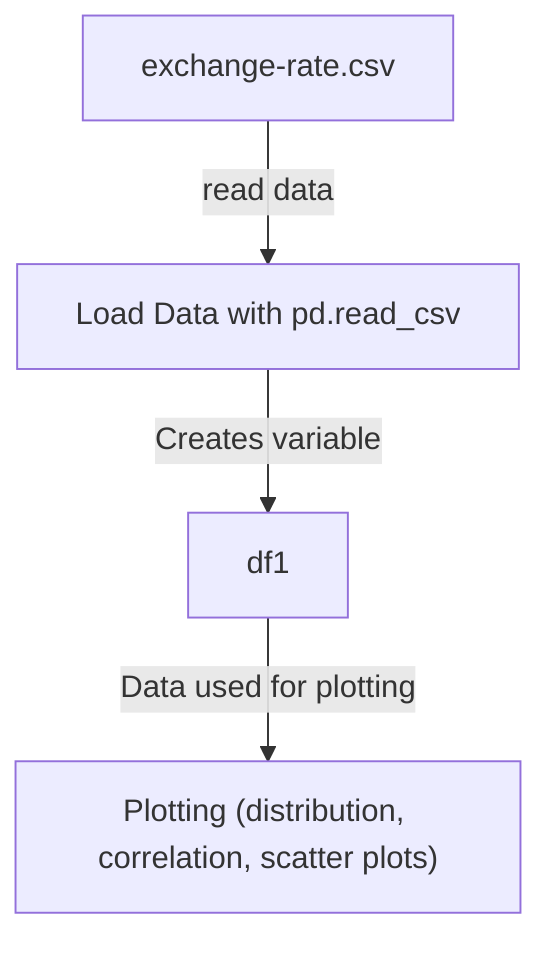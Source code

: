 flowchart TD
    %% Node for Data Source
    A["exchange-rate.csv"] --> |"read data"| B

    %% Node for Data Loading
    B["Load Data with pd.read_csv"] --> |"Creates variable"| C

    %% Node for DataFrame
    C["df1"] --> |"Data used for plotting"| D

    %% Node for Data Usage
    D["Plotting (distribution, correlation, scatter plots)"]
    
    %% Comments for each node:
    %% A: CSV file containing exchange rates data
    %% B: Execution of the read_csv function from pandas library to load data
    %% C: DataFrame variable containing the imported CSV data
    %% D: Utilization of the DataFrame for generating plots